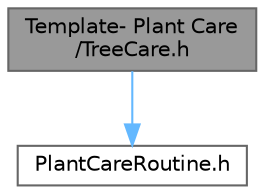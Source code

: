 digraph "Template- Plant Care/TreeCare.h"
{
 // INTERACTIVE_SVG=YES
 // LATEX_PDF_SIZE
  bgcolor="transparent";
  edge [fontname=Helvetica,fontsize=10,labelfontname=Helvetica,labelfontsize=10];
  node [fontname=Helvetica,fontsize=10,shape=box,height=0.2,width=0.4];
  Node1 [id="Node000001",label="Template- Plant Care\l/TreeCare.h",height=0.2,width=0.4,color="gray40", fillcolor="grey60", style="filled", fontcolor="black",tooltip="Header file for the TreeCare class."];
  Node1 -> Node2 [id="edge1_Node000001_Node000002",color="steelblue1",style="solid",tooltip=" "];
  Node2 [id="Node000002",label="PlantCareRoutine.h",height=0.2,width=0.4,color="grey40", fillcolor="white", style="filled",URL="$_plant_care_routine_8h.html",tooltip="Header file for the PlantCareRoutine abstract base class."];
}
